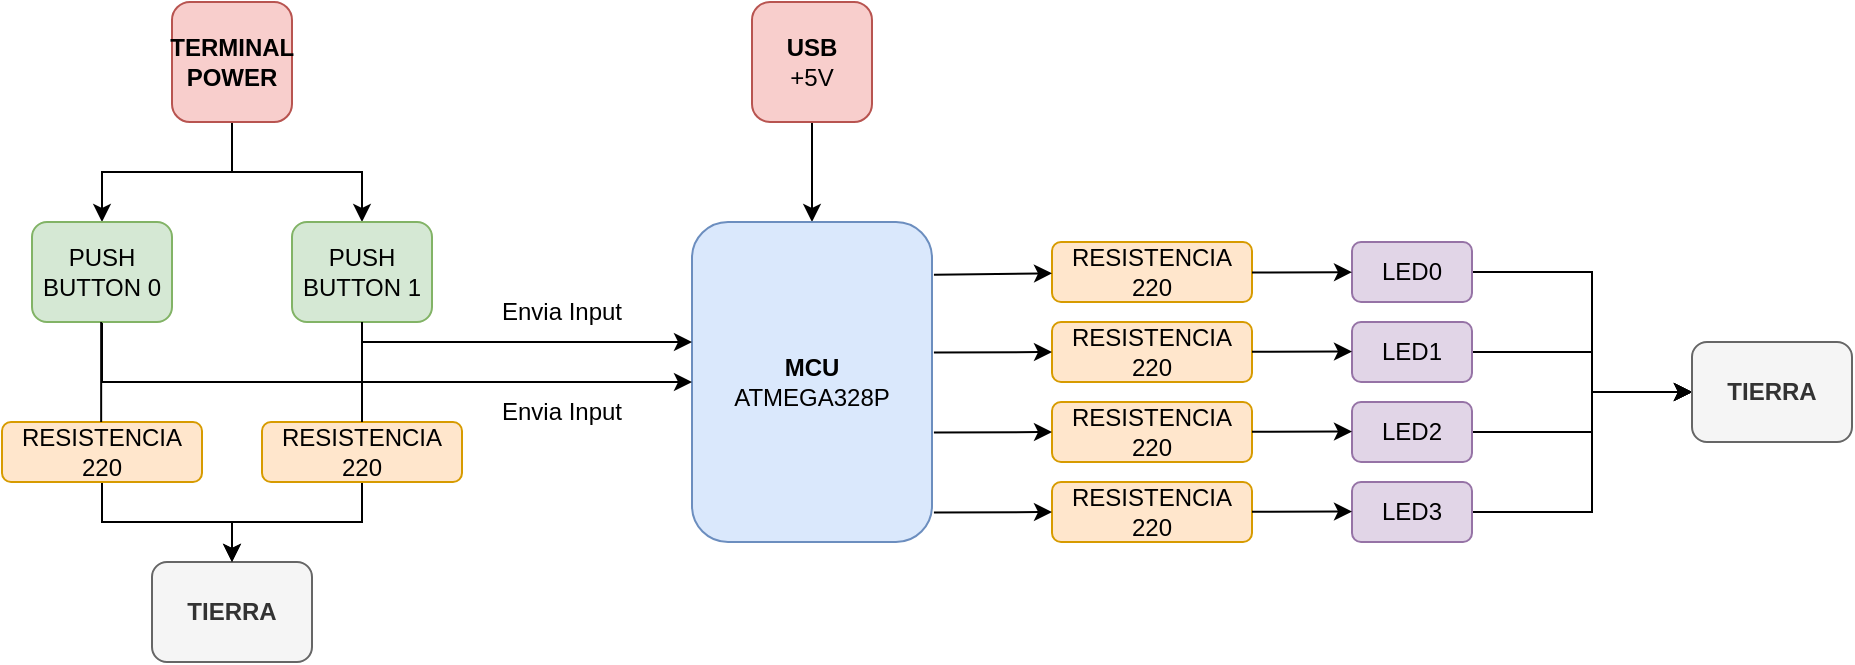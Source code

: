 <mxfile version="16.6.6" type="github"><diagram id="QpPKrWhPqQezv88_UM3C" name="Page-1"><mxGraphModel dx="1108" dy="520" grid="1" gridSize="10" guides="1" tooltips="1" connect="1" arrows="1" fold="1" page="1" pageScale="1" pageWidth="30000" pageHeight="30000" math="0" shadow="0"><root><mxCell id="0"/><mxCell id="1" parent="0"/><mxCell id="oLsh2CU5vpkL35Afzf6S-27" style="edgeStyle=orthogonalEdgeStyle;rounded=0;orthogonalLoop=1;jettySize=auto;html=1;exitX=0.5;exitY=1;exitDx=0;exitDy=0;entryX=0.5;entryY=0;entryDx=0;entryDy=0;" parent="1" source="oLsh2CU5vpkL35Afzf6S-24" target="oLsh2CU5vpkL35Afzf6S-26" edge="1"><mxGeometry relative="1" as="geometry"/></mxCell><mxCell id="oLsh2CU5vpkL35Afzf6S-24" value="&lt;b&gt;USB&lt;/b&gt;&lt;br&gt;+5V" style="rounded=1;whiteSpace=wrap;html=1;fillColor=#f8cecc;strokeColor=#b85450;" parent="1" vertex="1"><mxGeometry x="455" y="70" width="60" height="60" as="geometry"/></mxCell><mxCell id="oLsh2CU5vpkL35Afzf6S-26" value="&lt;b&gt;MCU&lt;/b&gt;&lt;br&gt;ATMEGA328P" style="rounded=1;whiteSpace=wrap;html=1;fillColor=#dae8fc;strokeColor=#6c8ebf;" parent="1" vertex="1"><mxGeometry x="425" y="180" width="120" height="160" as="geometry"/></mxCell><mxCell id="oLsh2CU5vpkL35Afzf6S-57" style="edgeStyle=orthogonalEdgeStyle;rounded=0;orthogonalLoop=1;jettySize=auto;html=1;entryX=0;entryY=0.5;entryDx=0;entryDy=0;" parent="1" source="oLsh2CU5vpkL35Afzf6S-28" edge="1"><mxGeometry relative="1" as="geometry"><mxPoint x="925" y="265" as="targetPoint"/><Array as="points"><mxPoint x="875" y="205"/><mxPoint x="875" y="265"/></Array></mxGeometry></mxCell><mxCell id="oLsh2CU5vpkL35Afzf6S-28" value="LED0" style="text;html=1;strokeColor=#9673a6;fillColor=#e1d5e7;align=center;verticalAlign=middle;whiteSpace=wrap;rounded=1;" parent="1" vertex="1"><mxGeometry x="755" y="190" width="60" height="30" as="geometry"/></mxCell><mxCell id="oLsh2CU5vpkL35Afzf6S-58" style="edgeStyle=orthogonalEdgeStyle;rounded=0;orthogonalLoop=1;jettySize=auto;html=1;entryX=0;entryY=0.5;entryDx=0;entryDy=0;" parent="1" source="oLsh2CU5vpkL35Afzf6S-29" edge="1"><mxGeometry relative="1" as="geometry"><mxPoint x="925" y="265" as="targetPoint"/><Array as="points"><mxPoint x="875" y="245"/><mxPoint x="875" y="265"/></Array></mxGeometry></mxCell><mxCell id="oLsh2CU5vpkL35Afzf6S-29" value="LED1" style="text;html=1;strokeColor=#9673a6;fillColor=#e1d5e7;align=center;verticalAlign=middle;whiteSpace=wrap;rounded=1;" parent="1" vertex="1"><mxGeometry x="755" y="230" width="60" height="30" as="geometry"/></mxCell><mxCell id="oLsh2CU5vpkL35Afzf6S-59" style="edgeStyle=orthogonalEdgeStyle;rounded=0;orthogonalLoop=1;jettySize=auto;html=1;entryX=0;entryY=0.5;entryDx=0;entryDy=0;" parent="1" source="oLsh2CU5vpkL35Afzf6S-31" edge="1"><mxGeometry relative="1" as="geometry"><mxPoint x="925" y="265" as="targetPoint"/><Array as="points"><mxPoint x="875" y="285"/><mxPoint x="875" y="265"/></Array></mxGeometry></mxCell><mxCell id="oLsh2CU5vpkL35Afzf6S-31" value="LED2" style="text;html=1;strokeColor=#9673a6;fillColor=#e1d5e7;align=center;verticalAlign=middle;whiteSpace=wrap;rounded=1;" parent="1" vertex="1"><mxGeometry x="755" y="270" width="60" height="30" as="geometry"/></mxCell><mxCell id="oLsh2CU5vpkL35Afzf6S-60" style="edgeStyle=orthogonalEdgeStyle;rounded=0;orthogonalLoop=1;jettySize=auto;html=1;entryX=0;entryY=0.5;entryDx=0;entryDy=0;" parent="1" source="oLsh2CU5vpkL35Afzf6S-32" target="oLsh2CU5vpkL35Afzf6S-55" edge="1"><mxGeometry relative="1" as="geometry"><mxPoint x="925" y="265" as="targetPoint"/><Array as="points"><mxPoint x="875" y="325"/><mxPoint x="875" y="265"/></Array></mxGeometry></mxCell><mxCell id="oLsh2CU5vpkL35Afzf6S-32" value="LED3" style="text;html=1;strokeColor=#9673a6;fillColor=#e1d5e7;align=center;verticalAlign=middle;whiteSpace=wrap;rounded=1;" parent="1" vertex="1"><mxGeometry x="755" y="310" width="60" height="30" as="geometry"/></mxCell><mxCell id="oLsh2CU5vpkL35Afzf6S-33" value="RESISTENCIA 220" style="text;html=1;strokeColor=#d79b00;fillColor=#ffe6cc;align=center;verticalAlign=middle;whiteSpace=wrap;rounded=1;" parent="1" vertex="1"><mxGeometry x="605" y="190" width="100" height="30" as="geometry"/></mxCell><mxCell id="oLsh2CU5vpkL35Afzf6S-38" value="" style="endArrow=classic;html=1;rounded=0;exitX=1.008;exitY=0.165;exitDx=0;exitDy=0;exitPerimeter=0;" parent="1" source="oLsh2CU5vpkL35Afzf6S-26" target="oLsh2CU5vpkL35Afzf6S-33" edge="1"><mxGeometry width="50" height="50" relative="1" as="geometry"><mxPoint x="545" y="240" as="sourcePoint"/><mxPoint x="595" y="190" as="targetPoint"/></mxGeometry></mxCell><mxCell id="oLsh2CU5vpkL35Afzf6S-44" value="RESISTENCIA 220" style="text;html=1;strokeColor=#d79b00;fillColor=#ffe6cc;align=center;verticalAlign=middle;whiteSpace=wrap;rounded=1;" parent="1" vertex="1"><mxGeometry x="605" y="230" width="100" height="30" as="geometry"/></mxCell><mxCell id="oLsh2CU5vpkL35Afzf6S-45" value="RESISTENCIA 220" style="text;html=1;strokeColor=#d79b00;fillColor=#ffe6cc;align=center;verticalAlign=middle;whiteSpace=wrap;rounded=1;" parent="1" vertex="1"><mxGeometry x="605" y="270" width="100" height="30" as="geometry"/></mxCell><mxCell id="oLsh2CU5vpkL35Afzf6S-46" value="RESISTENCIA 220" style="text;html=1;strokeColor=#d79b00;fillColor=#ffe6cc;align=center;verticalAlign=middle;whiteSpace=wrap;rounded=1;" parent="1" vertex="1"><mxGeometry x="605" y="310" width="100" height="30" as="geometry"/></mxCell><mxCell id="oLsh2CU5vpkL35Afzf6S-48" value="" style="endArrow=classic;html=1;rounded=0;exitX=1.008;exitY=0.165;exitDx=0;exitDy=0;exitPerimeter=0;" parent="1" target="oLsh2CU5vpkL35Afzf6S-28" edge="1"><mxGeometry width="50" height="50" relative="1" as="geometry"><mxPoint x="705" y="205.26" as="sourcePoint"/><mxPoint x="734.04" y="204.746" as="targetPoint"/></mxGeometry></mxCell><mxCell id="oLsh2CU5vpkL35Afzf6S-49" value="" style="endArrow=classic;html=1;rounded=0;exitX=1.008;exitY=0.165;exitDx=0;exitDy=0;exitPerimeter=0;" parent="1" edge="1"><mxGeometry width="50" height="50" relative="1" as="geometry"><mxPoint x="705" y="244.92" as="sourcePoint"/><mxPoint x="755" y="244.758" as="targetPoint"/></mxGeometry></mxCell><mxCell id="oLsh2CU5vpkL35Afzf6S-50" value="" style="endArrow=classic;html=1;rounded=0;exitX=1.008;exitY=0.165;exitDx=0;exitDy=0;exitPerimeter=0;" parent="1" edge="1"><mxGeometry width="50" height="50" relative="1" as="geometry"><mxPoint x="705" y="284.92" as="sourcePoint"/><mxPoint x="755" y="284.758" as="targetPoint"/></mxGeometry></mxCell><mxCell id="oLsh2CU5vpkL35Afzf6S-51" value="" style="endArrow=classic;html=1;rounded=0;exitX=1.008;exitY=0.165;exitDx=0;exitDy=0;exitPerimeter=0;" parent="1" edge="1"><mxGeometry width="50" height="50" relative="1" as="geometry"><mxPoint x="705" y="324.92" as="sourcePoint"/><mxPoint x="755" y="324.758" as="targetPoint"/></mxGeometry></mxCell><mxCell id="oLsh2CU5vpkL35Afzf6S-52" value="" style="endArrow=classic;html=1;rounded=0;exitX=1.008;exitY=0.165;exitDx=0;exitDy=0;exitPerimeter=0;entryX=0;entryY=0.5;entryDx=0;entryDy=0;" parent="1" target="oLsh2CU5vpkL35Afzf6S-44" edge="1"><mxGeometry width="50" height="50" relative="1" as="geometry"><mxPoint x="545.96" y="245.26" as="sourcePoint"/><mxPoint x="575" y="244.746" as="targetPoint"/></mxGeometry></mxCell><mxCell id="oLsh2CU5vpkL35Afzf6S-53" value="" style="endArrow=classic;html=1;rounded=0;exitX=1.008;exitY=0.165;exitDx=0;exitDy=0;exitPerimeter=0;entryX=0;entryY=0.5;entryDx=0;entryDy=0;" parent="1" target="oLsh2CU5vpkL35Afzf6S-45" edge="1"><mxGeometry width="50" height="50" relative="1" as="geometry"><mxPoint x="545.96" y="285.26" as="sourcePoint"/><mxPoint x="575" y="284.746" as="targetPoint"/></mxGeometry></mxCell><mxCell id="oLsh2CU5vpkL35Afzf6S-54" value="" style="endArrow=classic;html=1;rounded=0;exitX=1.008;exitY=0.165;exitDx=0;exitDy=0;exitPerimeter=0;entryX=0;entryY=0.5;entryDx=0;entryDy=0;" parent="1" target="oLsh2CU5vpkL35Afzf6S-46" edge="1"><mxGeometry width="50" height="50" relative="1" as="geometry"><mxPoint x="545.96" y="325.26" as="sourcePoint"/><mxPoint x="575" y="324.746" as="targetPoint"/></mxGeometry></mxCell><mxCell id="oLsh2CU5vpkL35Afzf6S-55" value="&lt;b&gt;TIERRA&lt;/b&gt;" style="rounded=1;whiteSpace=wrap;html=1;fillColor=#f5f5f5;strokeColor=#666666;fontColor=#333333;" parent="1" vertex="1"><mxGeometry x="925" y="240" width="80" height="50" as="geometry"/></mxCell><mxCell id="oLsh2CU5vpkL35Afzf6S-75" style="edgeStyle=orthogonalEdgeStyle;rounded=0;orthogonalLoop=1;jettySize=auto;html=1;entryX=0.5;entryY=0;entryDx=0;entryDy=0;" parent="1" source="oLsh2CU5vpkL35Afzf6S-61" target="oLsh2CU5vpkL35Afzf6S-62" edge="1"><mxGeometry relative="1" as="geometry"/></mxCell><mxCell id="oLsh2CU5vpkL35Afzf6S-76" style="edgeStyle=orthogonalEdgeStyle;rounded=0;orthogonalLoop=1;jettySize=auto;html=1;entryX=0.5;entryY=0;entryDx=0;entryDy=0;" parent="1" source="oLsh2CU5vpkL35Afzf6S-61" target="oLsh2CU5vpkL35Afzf6S-64" edge="1"><mxGeometry relative="1" as="geometry"/></mxCell><mxCell id="oLsh2CU5vpkL35Afzf6S-61" value="&lt;b&gt;TERMINAL POWER&lt;/b&gt;" style="rounded=1;whiteSpace=wrap;html=1;fillColor=#f8cecc;strokeColor=#b85450;" parent="1" vertex="1"><mxGeometry x="165" y="70" width="60" height="60" as="geometry"/></mxCell><mxCell id="oLsh2CU5vpkL35Afzf6S-78" style="edgeStyle=orthogonalEdgeStyle;rounded=0;orthogonalLoop=1;jettySize=auto;html=1;entryX=0;entryY=0.5;entryDx=0;entryDy=0;" parent="1" source="oLsh2CU5vpkL35Afzf6S-62" target="oLsh2CU5vpkL35Afzf6S-26" edge="1"><mxGeometry relative="1" as="geometry"><Array as="points"><mxPoint x="130" y="260"/></Array></mxGeometry></mxCell><mxCell id="oLsh2CU5vpkL35Afzf6S-62" value="PUSH BUTTON 0" style="rounded=1;whiteSpace=wrap;html=1;fillColor=#d5e8d4;strokeColor=#82b366;" parent="1" vertex="1"><mxGeometry x="95" y="180" width="70" height="50" as="geometry"/></mxCell><mxCell id="oLsh2CU5vpkL35Afzf6S-77" style="edgeStyle=orthogonalEdgeStyle;rounded=0;orthogonalLoop=1;jettySize=auto;html=1;" parent="1" source="oLsh2CU5vpkL35Afzf6S-64" edge="1"><mxGeometry relative="1" as="geometry"><mxPoint x="425" y="240" as="targetPoint"/><Array as="points"><mxPoint x="260" y="240"/><mxPoint x="422" y="240"/></Array></mxGeometry></mxCell><mxCell id="oLsh2CU5vpkL35Afzf6S-64" value="PUSH BUTTON 1" style="rounded=1;whiteSpace=wrap;html=1;fillColor=#d5e8d4;strokeColor=#82b366;" parent="1" vertex="1"><mxGeometry x="225" y="180" width="70" height="50" as="geometry"/></mxCell><mxCell id="oLsh2CU5vpkL35Afzf6S-65" value="&lt;b&gt;TIERRA&lt;/b&gt;" style="rounded=1;whiteSpace=wrap;html=1;fillColor=#f5f5f5;strokeColor=#666666;fontColor=#333333;" parent="1" vertex="1"><mxGeometry x="155" y="350" width="80" height="50" as="geometry"/></mxCell><mxCell id="oLsh2CU5vpkL35Afzf6S-73" style="edgeStyle=orthogonalEdgeStyle;rounded=0;orthogonalLoop=1;jettySize=auto;html=1;entryX=0.5;entryY=0;entryDx=0;entryDy=0;" parent="1" source="oLsh2CU5vpkL35Afzf6S-67" target="oLsh2CU5vpkL35Afzf6S-65" edge="1"><mxGeometry relative="1" as="geometry"/></mxCell><mxCell id="oLsh2CU5vpkL35Afzf6S-67" value="RESISTENCIA 220" style="text;html=1;strokeColor=#d79b00;fillColor=#ffe6cc;align=center;verticalAlign=middle;whiteSpace=wrap;rounded=1;" parent="1" vertex="1"><mxGeometry x="80" y="280" width="100" height="30" as="geometry"/></mxCell><mxCell id="oLsh2CU5vpkL35Afzf6S-74" style="edgeStyle=orthogonalEdgeStyle;rounded=0;orthogonalLoop=1;jettySize=auto;html=1;" parent="1" source="oLsh2CU5vpkL35Afzf6S-68" edge="1"><mxGeometry relative="1" as="geometry"><mxPoint x="195" y="350" as="targetPoint"/><Array as="points"><mxPoint x="260" y="330"/><mxPoint x="195" y="330"/></Array></mxGeometry></mxCell><mxCell id="oLsh2CU5vpkL35Afzf6S-68" value="RESISTENCIA 220" style="text;html=1;strokeColor=#d79b00;fillColor=#ffe6cc;align=center;verticalAlign=middle;whiteSpace=wrap;rounded=1;" parent="1" vertex="1"><mxGeometry x="210" y="280" width="100" height="30" as="geometry"/></mxCell><mxCell id="oLsh2CU5vpkL35Afzf6S-71" value="" style="endArrow=none;html=1;rounded=0;exitX=0.5;exitY=0;exitDx=0;exitDy=0;entryX=0.5;entryY=1;entryDx=0;entryDy=0;" parent="1" source="oLsh2CU5vpkL35Afzf6S-68" target="oLsh2CU5vpkL35Afzf6S-64" edge="1"><mxGeometry width="50" height="50" relative="1" as="geometry"><mxPoint x="255" y="280" as="sourcePoint"/><mxPoint x="305" y="230" as="targetPoint"/></mxGeometry></mxCell><mxCell id="oLsh2CU5vpkL35Afzf6S-72" value="" style="endArrow=none;html=1;rounded=0;exitX=0.5;exitY=0;exitDx=0;exitDy=0;entryX=0.5;entryY=1;entryDx=0;entryDy=0;" parent="1" edge="1"><mxGeometry width="50" height="50" relative="1" as="geometry"><mxPoint x="129.58" y="280" as="sourcePoint"/><mxPoint x="129.58" y="230" as="targetPoint"/></mxGeometry></mxCell><mxCell id="oLsh2CU5vpkL35Afzf6S-79" value="Envia Input" style="text;html=1;strokeColor=none;fillColor=none;align=center;verticalAlign=middle;whiteSpace=wrap;rounded=0;" parent="1" vertex="1"><mxGeometry x="320" y="210" width="80" height="30" as="geometry"/></mxCell><mxCell id="oLsh2CU5vpkL35Afzf6S-81" value="Envia Input" style="text;html=1;strokeColor=none;fillColor=none;align=center;verticalAlign=middle;whiteSpace=wrap;rounded=0;" parent="1" vertex="1"><mxGeometry x="320" y="260" width="80" height="30" as="geometry"/></mxCell></root></mxGraphModel></diagram></mxfile>